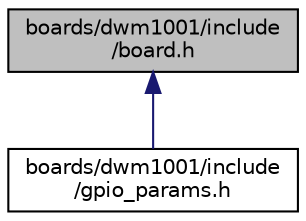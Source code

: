 digraph "boards/dwm1001/include/board.h"
{
 // LATEX_PDF_SIZE
  edge [fontname="Helvetica",fontsize="10",labelfontname="Helvetica",labelfontsize="10"];
  node [fontname="Helvetica",fontsize="10",shape=record];
  Node1 [label="boards/dwm1001/include\l/board.h",height=0.2,width=0.4,color="black", fillcolor="grey75", style="filled", fontcolor="black",tooltip="Board specific configuration for the DWM1001 dev board."];
  Node1 -> Node2 [dir="back",color="midnightblue",fontsize="10",style="solid",fontname="Helvetica"];
  Node2 [label="boards/dwm1001/include\l/gpio_params.h",height=0.2,width=0.4,color="black", fillcolor="white", style="filled",URL="$dwm1001_2include_2gpio__params_8h.html",tooltip="Configuration of SAUL mapped GPIO pins."];
}
